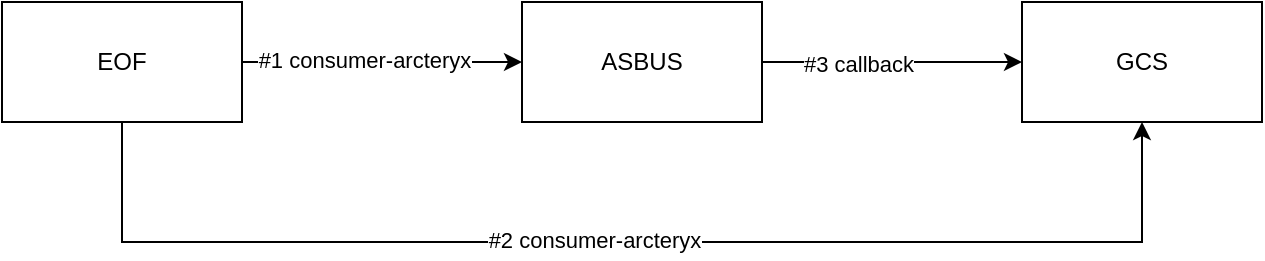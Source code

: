 <mxfile version="24.7.0" type="github">
  <diagram name="Page-1" id="YZOk117sF4xpd7XrQmtE">
    <mxGraphModel dx="2074" dy="1098" grid="1" gridSize="10" guides="1" tooltips="1" connect="1" arrows="1" fold="1" page="1" pageScale="1" pageWidth="1169" pageHeight="827" math="0" shadow="0">
      <root>
        <mxCell id="0" />
        <mxCell id="1" parent="0" />
        <mxCell id="vdeqGBYIhcuGj4aWOL7c-3" value="" style="edgeStyle=orthogonalEdgeStyle;rounded=0;orthogonalLoop=1;jettySize=auto;html=1;" edge="1" parent="1" source="vdeqGBYIhcuGj4aWOL7c-1" target="vdeqGBYIhcuGj4aWOL7c-2">
          <mxGeometry relative="1" as="geometry" />
        </mxCell>
        <mxCell id="vdeqGBYIhcuGj4aWOL7c-9" value="#1 consumer-arcteryx" style="edgeLabel;html=1;align=center;verticalAlign=middle;resizable=0;points=[];" vertex="1" connectable="0" parent="vdeqGBYIhcuGj4aWOL7c-3">
          <mxGeometry x="-0.133" y="1" relative="1" as="geometry">
            <mxPoint as="offset" />
          </mxGeometry>
        </mxCell>
        <mxCell id="vdeqGBYIhcuGj4aWOL7c-12" style="edgeStyle=orthogonalEdgeStyle;rounded=0;orthogonalLoop=1;jettySize=auto;html=1;entryX=0.5;entryY=1;entryDx=0;entryDy=0;exitX=0.5;exitY=1;exitDx=0;exitDy=0;" edge="1" parent="1" source="vdeqGBYIhcuGj4aWOL7c-1" target="vdeqGBYIhcuGj4aWOL7c-4">
          <mxGeometry relative="1" as="geometry">
            <Array as="points">
              <mxPoint x="150" y="350" />
              <mxPoint x="660" y="350" />
            </Array>
          </mxGeometry>
        </mxCell>
        <mxCell id="vdeqGBYIhcuGj4aWOL7c-13" value="#2 consumer-arcteryx" style="edgeLabel;html=1;align=center;verticalAlign=middle;resizable=0;points=[];" vertex="1" connectable="0" parent="vdeqGBYIhcuGj4aWOL7c-12">
          <mxGeometry x="-0.06" y="1" relative="1" as="geometry">
            <mxPoint as="offset" />
          </mxGeometry>
        </mxCell>
        <mxCell id="vdeqGBYIhcuGj4aWOL7c-1" value="EOF" style="rounded=0;whiteSpace=wrap;html=1;" vertex="1" parent="1">
          <mxGeometry x="90" y="230" width="120" height="60" as="geometry" />
        </mxCell>
        <mxCell id="vdeqGBYIhcuGj4aWOL7c-5" value="" style="edgeStyle=orthogonalEdgeStyle;rounded=0;orthogonalLoop=1;jettySize=auto;html=1;" edge="1" parent="1" source="vdeqGBYIhcuGj4aWOL7c-2" target="vdeqGBYIhcuGj4aWOL7c-4">
          <mxGeometry relative="1" as="geometry" />
        </mxCell>
        <mxCell id="vdeqGBYIhcuGj4aWOL7c-11" value="#3 callback" style="edgeLabel;html=1;align=center;verticalAlign=middle;resizable=0;points=[];" vertex="1" connectable="0" parent="vdeqGBYIhcuGj4aWOL7c-5">
          <mxGeometry x="-0.262" y="-1" relative="1" as="geometry">
            <mxPoint as="offset" />
          </mxGeometry>
        </mxCell>
        <mxCell id="vdeqGBYIhcuGj4aWOL7c-2" value="ASBUS" style="rounded=0;whiteSpace=wrap;html=1;" vertex="1" parent="1">
          <mxGeometry x="350" y="230" width="120" height="60" as="geometry" />
        </mxCell>
        <mxCell id="vdeqGBYIhcuGj4aWOL7c-4" value="GCS" style="rounded=0;whiteSpace=wrap;html=1;" vertex="1" parent="1">
          <mxGeometry x="600" y="230" width="120" height="60" as="geometry" />
        </mxCell>
      </root>
    </mxGraphModel>
  </diagram>
</mxfile>
